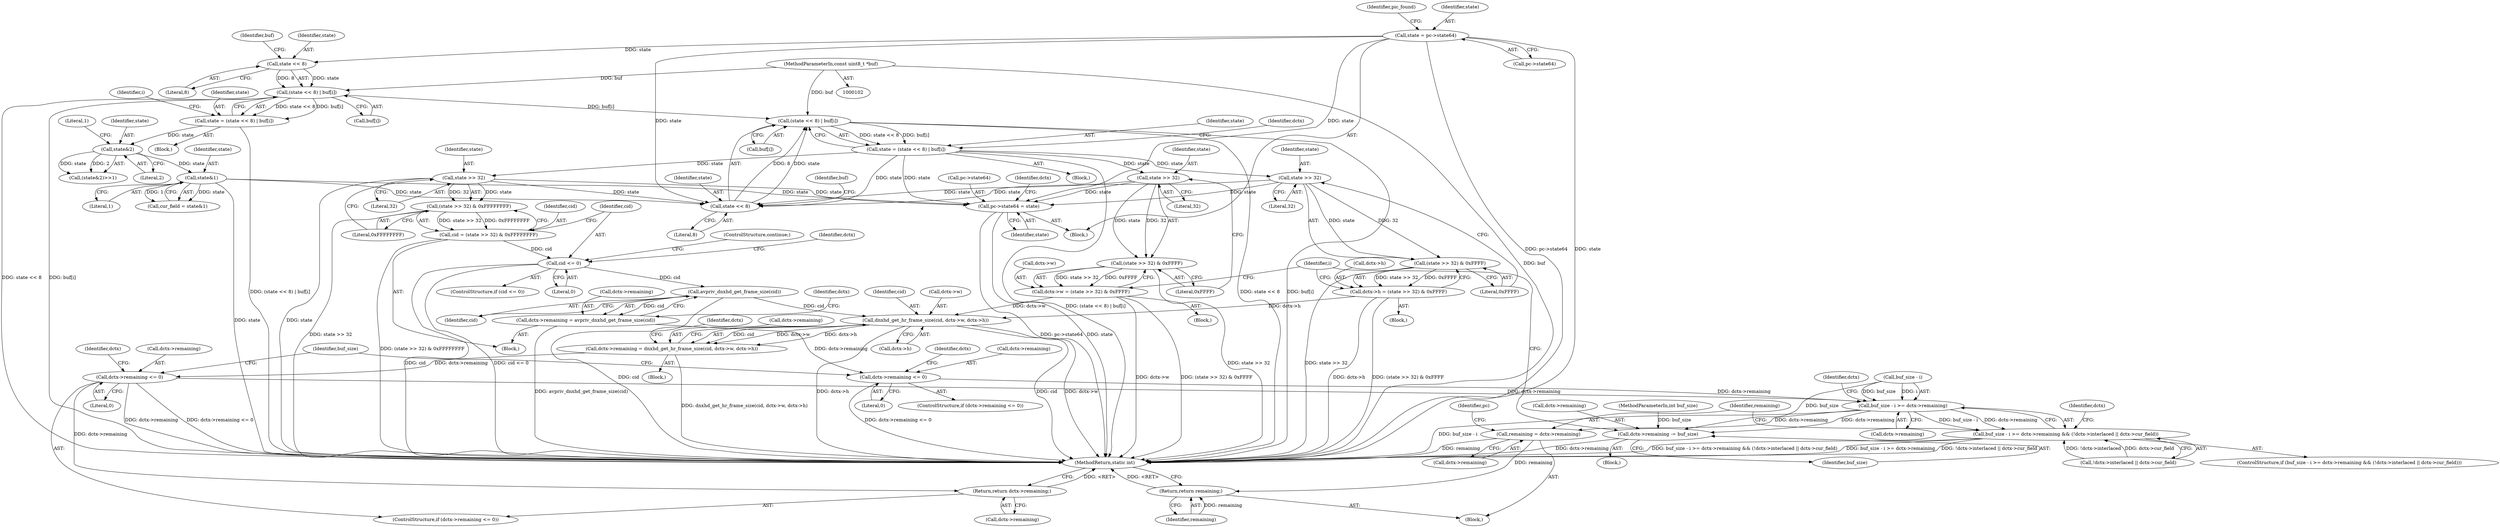 digraph "1_FFmpeg_31c1c0b46a7021802c3d1d18039fca30dba5a14e@array" {
"1000220" [label="(Call,(state << 8) | buf[i])"];
"1000221" [label="(Call,state << 8)"];
"1000218" [label="(Call,state = (state << 8) | buf[i])"];
"1000220" [label="(Call,(state << 8) | buf[i])"];
"1000158" [label="(Call,(state << 8) | buf[i])"];
"1000159" [label="(Call,state << 8)"];
"1000115" [label="(Call,state = pc->state64)"];
"1000104" [label="(MethodParameterIn,const uint8_t *buf)"];
"1000239" [label="(Call,state >> 32)"];
"1000180" [label="(Call,state&1)"];
"1000174" [label="(Call,state&2)"];
"1000156" [label="(Call,state = (state << 8) | buf[i])"];
"1000272" [label="(Call,state >> 32)"];
"1000256" [label="(Call,state >> 32)"];
"1000238" [label="(Call,(state >> 32) & 0xFFFF)"];
"1000234" [label="(Call,dctx->h = (state >> 32) & 0xFFFF)"];
"1000298" [label="(Call,dnxhd_get_hr_frame_size(cid, dctx->w, dctx->h))"];
"1000294" [label="(Call,dctx->remaining = dnxhd_get_hr_frame_size(cid, dctx->w, dctx->h))"];
"1000307" [label="(Call,dctx->remaining <= 0)"];
"1000312" [label="(Return,return dctx->remaining;)"];
"1000318" [label="(Call,buf_size - i >= dctx->remaining)"];
"1000317" [label="(Call,buf_size - i >= dctx->remaining && (!dctx->interlaced || dctx->cur_field))"];
"1000335" [label="(Call,remaining = dctx->remaining)"];
"1000371" [label="(Return,return remaining;)"];
"1000375" [label="(Call,dctx->remaining -= buf_size)"];
"1000442" [label="(Call,pc->state64 = state)"];
"1000255" [label="(Call,(state >> 32) & 0xFFFF)"];
"1000251" [label="(Call,dctx->w = (state >> 32) & 0xFFFF)"];
"1000271" [label="(Call,(state >> 32) & 0xFFFFFFFF)"];
"1000269" [label="(Call,cid = (state >> 32) & 0xFFFFFFFF)"];
"1000277" [label="(Call,cid <= 0)"];
"1000285" [label="(Call,avpriv_dnxhd_get_frame_size(cid))"];
"1000281" [label="(Call,dctx->remaining = avpriv_dnxhd_get_frame_size(cid))"];
"1000288" [label="(Call,dctx->remaining <= 0)"];
"1000287" [label="(ControlStructure,if (dctx->remaining <= 0))"];
"1000333" [label="(Block,)"];
"1000316" [label="(ControlStructure,if (buf_size - i >= dctx->remaining && (!dctx->interlaced || dctx->cur_field)))"];
"1000155" [label="(Block,)"];
"1000294" [label="(Call,dctx->remaining = dnxhd_get_hr_frame_size(cid, dctx->w, dctx->h))"];
"1000320" [label="(Identifier,buf_size)"];
"1000293" [label="(Block,)"];
"1000328" [label="(Identifier,dctx)"];
"1000218" [label="(Call,state = (state << 8) | buf[i])"];
"1000307" [label="(Call,dctx->remaining <= 0)"];
"1000317" [label="(Call,buf_size - i >= dctx->remaining && (!dctx->interlaced || dctx->cur_field))"];
"1000259" [label="(Literal,0xFFFF)"];
"1000377" [label="(Identifier,dctx)"];
"1000219" [label="(Identifier,state)"];
"1000161" [label="(Literal,8)"];
"1000240" [label="(Identifier,state)"];
"1000374" [label="(Block,)"];
"1000177" [label="(Literal,1)"];
"1000276" [label="(ControlStructure,if (cid <= 0))"];
"1000281" [label="(Call,dctx->remaining = avpriv_dnxhd_get_frame_size(cid))"];
"1000272" [label="(Call,state >> 32)"];
"1000295" [label="(Call,dctx->remaining)"];
"1000290" [label="(Identifier,dctx)"];
"1000273" [label="(Identifier,state)"];
"1000375" [label="(Call,dctx->remaining -= buf_size)"];
"1000167" [label="(Identifier,i)"];
"1000157" [label="(Identifier,state)"];
"1000251" [label="(Call,dctx->w = (state >> 32) & 0xFFFF)"];
"1000300" [label="(Call,dctx->w)"];
"1000371" [label="(Return,return remaining;)"];
"1000336" [label="(Identifier,remaining)"];
"1000182" [label="(Literal,1)"];
"1000176" [label="(Literal,2)"];
"1000296" [label="(Identifier,dctx)"];
"1000342" [label="(Identifier,pc)"];
"1000225" [label="(Identifier,buf)"];
"1000162" [label="(Call,buf[i])"];
"1000299" [label="(Identifier,cid)"];
"1000267" [label="(Block,)"];
"1000285" [label="(Call,avpriv_dnxhd_get_frame_size(cid))"];
"1000104" [label="(MethodParameterIn,const uint8_t *buf)"];
"1000288" [label="(Call,dctx->remaining <= 0)"];
"1000337" [label="(Call,dctx->remaining)"];
"1000250" [label="(Block,)"];
"1000160" [label="(Identifier,state)"];
"1000238" [label="(Call,(state >> 32) & 0xFFFF)"];
"1000222" [label="(Identifier,state)"];
"1000221" [label="(Call,state << 8)"];
"1000255" [label="(Call,(state >> 32) & 0xFFFF)"];
"1000376" [label="(Call,dctx->remaining)"];
"1000314" [label="(Identifier,dctx)"];
"1000379" [label="(Identifier,buf_size)"];
"1000306" [label="(ControlStructure,if (dctx->remaining <= 0))"];
"1000372" [label="(Identifier,remaining)"];
"1000274" [label="(Literal,32)"];
"1000280" [label="(ControlStructure,continue;)"];
"1000443" [label="(Call,pc->state64)"];
"1000234" [label="(Call,dctx->h = (state >> 32) & 0xFFFF)"];
"1000446" [label="(Identifier,state)"];
"1000325" [label="(Call,!dctx->interlaced || dctx->cur_field)"];
"1000122" [label="(Identifier,pic_found)"];
"1000298" [label="(Call,dnxhd_get_hr_frame_size(cid, dctx->w, dctx->h))"];
"1000322" [label="(Call,dctx->remaining)"];
"1000233" [label="(Block,)"];
"1000159" [label="(Call,state << 8)"];
"1000277" [label="(Call,cid <= 0)"];
"1000241" [label="(Literal,32)"];
"1000257" [label="(Identifier,state)"];
"1000252" [label="(Call,dctx->w)"];
"1000235" [label="(Call,dctx->h)"];
"1000180" [label="(Call,state&1)"];
"1000181" [label="(Identifier,state)"];
"1000335" [label="(Call,remaining = dctx->remaining)"];
"1000449" [label="(Identifier,dctx)"];
"1000116" [label="(Identifier,state)"];
"1000173" [label="(Call,(state&2)>>1)"];
"1000115" [label="(Call,state = pc->state64)"];
"1000319" [label="(Call,buf_size - i)"];
"1000286" [label="(Identifier,cid)"];
"1000230" [label="(Identifier,dctx)"];
"1000105" [label="(MethodParameterIn,int buf_size)"];
"1000158" [label="(Call,(state << 8) | buf[i])"];
"1000279" [label="(Literal,0)"];
"1000312" [label="(Return,return dctx->remaining;)"];
"1000459" [label="(MethodReturn,static int)"];
"1000220" [label="(Call,(state << 8) | buf[i])"];
"1000282" [label="(Call,dctx->remaining)"];
"1000269" [label="(Call,cid = (state >> 32) & 0xFFFFFFFF)"];
"1000309" [label="(Identifier,dctx)"];
"1000175" [label="(Identifier,state)"];
"1000117" [label="(Call,pc->state64)"];
"1000256" [label="(Call,state >> 32)"];
"1000163" [label="(Identifier,buf)"];
"1000275" [label="(Literal,0xFFFFFFFF)"];
"1000318" [label="(Call,buf_size - i >= dctx->remaining)"];
"1000278" [label="(Identifier,cid)"];
"1000224" [label="(Call,buf[i])"];
"1000271" [label="(Call,(state >> 32) & 0xFFFFFFFF)"];
"1000174" [label="(Call,state&2)"];
"1000311" [label="(Literal,0)"];
"1000270" [label="(Identifier,cid)"];
"1000239" [label="(Call,state >> 32)"];
"1000178" [label="(Call,cur_field = state&1)"];
"1000213" [label="(Block,)"];
"1000313" [label="(Call,dctx->remaining)"];
"1000308" [label="(Call,dctx->remaining)"];
"1000442" [label="(Call,pc->state64 = state)"];
"1000242" [label="(Literal,0xFFFF)"];
"1000289" [label="(Call,dctx->remaining)"];
"1000258" [label="(Literal,32)"];
"1000212" [label="(Identifier,i)"];
"1000292" [label="(Literal,0)"];
"1000156" [label="(Call,state = (state << 8) | buf[i])"];
"1000106" [label="(Block,)"];
"1000303" [label="(Call,dctx->h)"];
"1000283" [label="(Identifier,dctx)"];
"1000223" [label="(Literal,8)"];
"1000220" -> "1000218"  [label="AST: "];
"1000220" -> "1000224"  [label="CFG: "];
"1000221" -> "1000220"  [label="AST: "];
"1000224" -> "1000220"  [label="AST: "];
"1000218" -> "1000220"  [label="CFG: "];
"1000220" -> "1000459"  [label="DDG: state << 8"];
"1000220" -> "1000459"  [label="DDG: buf[i]"];
"1000220" -> "1000218"  [label="DDG: state << 8"];
"1000220" -> "1000218"  [label="DDG: buf[i]"];
"1000221" -> "1000220"  [label="DDG: state"];
"1000221" -> "1000220"  [label="DDG: 8"];
"1000158" -> "1000220"  [label="DDG: buf[i]"];
"1000104" -> "1000220"  [label="DDG: buf"];
"1000221" -> "1000223"  [label="CFG: "];
"1000222" -> "1000221"  [label="AST: "];
"1000223" -> "1000221"  [label="AST: "];
"1000225" -> "1000221"  [label="CFG: "];
"1000218" -> "1000221"  [label="DDG: state"];
"1000239" -> "1000221"  [label="DDG: state"];
"1000180" -> "1000221"  [label="DDG: state"];
"1000272" -> "1000221"  [label="DDG: state"];
"1000256" -> "1000221"  [label="DDG: state"];
"1000115" -> "1000221"  [label="DDG: state"];
"1000218" -> "1000213"  [label="AST: "];
"1000219" -> "1000218"  [label="AST: "];
"1000230" -> "1000218"  [label="CFG: "];
"1000218" -> "1000459"  [label="DDG: (state << 8) | buf[i]"];
"1000218" -> "1000239"  [label="DDG: state"];
"1000218" -> "1000256"  [label="DDG: state"];
"1000218" -> "1000272"  [label="DDG: state"];
"1000218" -> "1000442"  [label="DDG: state"];
"1000158" -> "1000156"  [label="AST: "];
"1000158" -> "1000162"  [label="CFG: "];
"1000159" -> "1000158"  [label="AST: "];
"1000162" -> "1000158"  [label="AST: "];
"1000156" -> "1000158"  [label="CFG: "];
"1000158" -> "1000459"  [label="DDG: state << 8"];
"1000158" -> "1000459"  [label="DDG: buf[i]"];
"1000158" -> "1000156"  [label="DDG: state << 8"];
"1000158" -> "1000156"  [label="DDG: buf[i]"];
"1000159" -> "1000158"  [label="DDG: state"];
"1000159" -> "1000158"  [label="DDG: 8"];
"1000104" -> "1000158"  [label="DDG: buf"];
"1000159" -> "1000161"  [label="CFG: "];
"1000160" -> "1000159"  [label="AST: "];
"1000161" -> "1000159"  [label="AST: "];
"1000163" -> "1000159"  [label="CFG: "];
"1000115" -> "1000159"  [label="DDG: state"];
"1000115" -> "1000106"  [label="AST: "];
"1000115" -> "1000117"  [label="CFG: "];
"1000116" -> "1000115"  [label="AST: "];
"1000117" -> "1000115"  [label="AST: "];
"1000122" -> "1000115"  [label="CFG: "];
"1000115" -> "1000459"  [label="DDG: pc->state64"];
"1000115" -> "1000459"  [label="DDG: state"];
"1000115" -> "1000442"  [label="DDG: state"];
"1000104" -> "1000102"  [label="AST: "];
"1000104" -> "1000459"  [label="DDG: buf"];
"1000239" -> "1000238"  [label="AST: "];
"1000239" -> "1000241"  [label="CFG: "];
"1000240" -> "1000239"  [label="AST: "];
"1000241" -> "1000239"  [label="AST: "];
"1000242" -> "1000239"  [label="CFG: "];
"1000239" -> "1000238"  [label="DDG: state"];
"1000239" -> "1000238"  [label="DDG: 32"];
"1000239" -> "1000442"  [label="DDG: state"];
"1000180" -> "1000178"  [label="AST: "];
"1000180" -> "1000182"  [label="CFG: "];
"1000181" -> "1000180"  [label="AST: "];
"1000182" -> "1000180"  [label="AST: "];
"1000178" -> "1000180"  [label="CFG: "];
"1000180" -> "1000459"  [label="DDG: state"];
"1000180" -> "1000178"  [label="DDG: state"];
"1000180" -> "1000178"  [label="DDG: 1"];
"1000174" -> "1000180"  [label="DDG: state"];
"1000180" -> "1000442"  [label="DDG: state"];
"1000174" -> "1000173"  [label="AST: "];
"1000174" -> "1000176"  [label="CFG: "];
"1000175" -> "1000174"  [label="AST: "];
"1000176" -> "1000174"  [label="AST: "];
"1000177" -> "1000174"  [label="CFG: "];
"1000174" -> "1000173"  [label="DDG: state"];
"1000174" -> "1000173"  [label="DDG: 2"];
"1000156" -> "1000174"  [label="DDG: state"];
"1000156" -> "1000155"  [label="AST: "];
"1000157" -> "1000156"  [label="AST: "];
"1000167" -> "1000156"  [label="CFG: "];
"1000156" -> "1000459"  [label="DDG: (state << 8) | buf[i]"];
"1000272" -> "1000271"  [label="AST: "];
"1000272" -> "1000274"  [label="CFG: "];
"1000273" -> "1000272"  [label="AST: "];
"1000274" -> "1000272"  [label="AST: "];
"1000275" -> "1000272"  [label="CFG: "];
"1000272" -> "1000459"  [label="DDG: state"];
"1000272" -> "1000271"  [label="DDG: state"];
"1000272" -> "1000271"  [label="DDG: 32"];
"1000272" -> "1000442"  [label="DDG: state"];
"1000256" -> "1000255"  [label="AST: "];
"1000256" -> "1000258"  [label="CFG: "];
"1000257" -> "1000256"  [label="AST: "];
"1000258" -> "1000256"  [label="AST: "];
"1000259" -> "1000256"  [label="CFG: "];
"1000256" -> "1000255"  [label="DDG: state"];
"1000256" -> "1000255"  [label="DDG: 32"];
"1000256" -> "1000442"  [label="DDG: state"];
"1000238" -> "1000234"  [label="AST: "];
"1000238" -> "1000242"  [label="CFG: "];
"1000242" -> "1000238"  [label="AST: "];
"1000234" -> "1000238"  [label="CFG: "];
"1000238" -> "1000459"  [label="DDG: state >> 32"];
"1000238" -> "1000234"  [label="DDG: state >> 32"];
"1000238" -> "1000234"  [label="DDG: 0xFFFF"];
"1000234" -> "1000233"  [label="AST: "];
"1000235" -> "1000234"  [label="AST: "];
"1000212" -> "1000234"  [label="CFG: "];
"1000234" -> "1000459"  [label="DDG: dctx->h"];
"1000234" -> "1000459"  [label="DDG: (state >> 32) & 0xFFFF"];
"1000234" -> "1000298"  [label="DDG: dctx->h"];
"1000298" -> "1000294"  [label="AST: "];
"1000298" -> "1000303"  [label="CFG: "];
"1000299" -> "1000298"  [label="AST: "];
"1000300" -> "1000298"  [label="AST: "];
"1000303" -> "1000298"  [label="AST: "];
"1000294" -> "1000298"  [label="CFG: "];
"1000298" -> "1000459"  [label="DDG: dctx->h"];
"1000298" -> "1000459"  [label="DDG: cid"];
"1000298" -> "1000459"  [label="DDG: dctx->w"];
"1000298" -> "1000294"  [label="DDG: cid"];
"1000298" -> "1000294"  [label="DDG: dctx->w"];
"1000298" -> "1000294"  [label="DDG: dctx->h"];
"1000285" -> "1000298"  [label="DDG: cid"];
"1000251" -> "1000298"  [label="DDG: dctx->w"];
"1000294" -> "1000293"  [label="AST: "];
"1000295" -> "1000294"  [label="AST: "];
"1000309" -> "1000294"  [label="CFG: "];
"1000294" -> "1000459"  [label="DDG: dnxhd_get_hr_frame_size(cid, dctx->w, dctx->h)"];
"1000294" -> "1000307"  [label="DDG: dctx->remaining"];
"1000307" -> "1000306"  [label="AST: "];
"1000307" -> "1000311"  [label="CFG: "];
"1000308" -> "1000307"  [label="AST: "];
"1000311" -> "1000307"  [label="AST: "];
"1000314" -> "1000307"  [label="CFG: "];
"1000320" -> "1000307"  [label="CFG: "];
"1000307" -> "1000459"  [label="DDG: dctx->remaining <= 0"];
"1000307" -> "1000459"  [label="DDG: dctx->remaining"];
"1000307" -> "1000312"  [label="DDG: dctx->remaining"];
"1000307" -> "1000318"  [label="DDG: dctx->remaining"];
"1000312" -> "1000306"  [label="AST: "];
"1000312" -> "1000313"  [label="CFG: "];
"1000313" -> "1000312"  [label="AST: "];
"1000459" -> "1000312"  [label="CFG: "];
"1000312" -> "1000459"  [label="DDG: <RET>"];
"1000318" -> "1000317"  [label="AST: "];
"1000318" -> "1000322"  [label="CFG: "];
"1000319" -> "1000318"  [label="AST: "];
"1000322" -> "1000318"  [label="AST: "];
"1000328" -> "1000318"  [label="CFG: "];
"1000317" -> "1000318"  [label="CFG: "];
"1000318" -> "1000459"  [label="DDG: buf_size - i"];
"1000318" -> "1000317"  [label="DDG: buf_size - i"];
"1000318" -> "1000317"  [label="DDG: dctx->remaining"];
"1000319" -> "1000318"  [label="DDG: buf_size"];
"1000319" -> "1000318"  [label="DDG: i"];
"1000288" -> "1000318"  [label="DDG: dctx->remaining"];
"1000318" -> "1000335"  [label="DDG: dctx->remaining"];
"1000318" -> "1000375"  [label="DDG: dctx->remaining"];
"1000317" -> "1000316"  [label="AST: "];
"1000317" -> "1000325"  [label="CFG: "];
"1000325" -> "1000317"  [label="AST: "];
"1000336" -> "1000317"  [label="CFG: "];
"1000377" -> "1000317"  [label="CFG: "];
"1000317" -> "1000459"  [label="DDG: buf_size - i >= dctx->remaining"];
"1000317" -> "1000459"  [label="DDG: !dctx->interlaced || dctx->cur_field"];
"1000317" -> "1000459"  [label="DDG: buf_size - i >= dctx->remaining && (!dctx->interlaced || dctx->cur_field)"];
"1000325" -> "1000317"  [label="DDG: !dctx->interlaced"];
"1000325" -> "1000317"  [label="DDG: dctx->cur_field"];
"1000335" -> "1000333"  [label="AST: "];
"1000335" -> "1000337"  [label="CFG: "];
"1000336" -> "1000335"  [label="AST: "];
"1000337" -> "1000335"  [label="AST: "];
"1000342" -> "1000335"  [label="CFG: "];
"1000335" -> "1000459"  [label="DDG: remaining"];
"1000335" -> "1000371"  [label="DDG: remaining"];
"1000371" -> "1000333"  [label="AST: "];
"1000371" -> "1000372"  [label="CFG: "];
"1000372" -> "1000371"  [label="AST: "];
"1000459" -> "1000371"  [label="CFG: "];
"1000371" -> "1000459"  [label="DDG: <RET>"];
"1000372" -> "1000371"  [label="DDG: remaining"];
"1000375" -> "1000374"  [label="AST: "];
"1000375" -> "1000379"  [label="CFG: "];
"1000376" -> "1000375"  [label="AST: "];
"1000379" -> "1000375"  [label="AST: "];
"1000212" -> "1000375"  [label="CFG: "];
"1000375" -> "1000459"  [label="DDG: dctx->remaining"];
"1000319" -> "1000375"  [label="DDG: buf_size"];
"1000105" -> "1000375"  [label="DDG: buf_size"];
"1000442" -> "1000106"  [label="AST: "];
"1000442" -> "1000446"  [label="CFG: "];
"1000443" -> "1000442"  [label="AST: "];
"1000446" -> "1000442"  [label="AST: "];
"1000449" -> "1000442"  [label="CFG: "];
"1000442" -> "1000459"  [label="DDG: pc->state64"];
"1000442" -> "1000459"  [label="DDG: state"];
"1000255" -> "1000251"  [label="AST: "];
"1000255" -> "1000259"  [label="CFG: "];
"1000259" -> "1000255"  [label="AST: "];
"1000251" -> "1000255"  [label="CFG: "];
"1000255" -> "1000459"  [label="DDG: state >> 32"];
"1000255" -> "1000251"  [label="DDG: state >> 32"];
"1000255" -> "1000251"  [label="DDG: 0xFFFF"];
"1000251" -> "1000250"  [label="AST: "];
"1000252" -> "1000251"  [label="AST: "];
"1000212" -> "1000251"  [label="CFG: "];
"1000251" -> "1000459"  [label="DDG: (state >> 32) & 0xFFFF"];
"1000251" -> "1000459"  [label="DDG: dctx->w"];
"1000271" -> "1000269"  [label="AST: "];
"1000271" -> "1000275"  [label="CFG: "];
"1000275" -> "1000271"  [label="AST: "];
"1000269" -> "1000271"  [label="CFG: "];
"1000271" -> "1000459"  [label="DDG: state >> 32"];
"1000271" -> "1000269"  [label="DDG: state >> 32"];
"1000271" -> "1000269"  [label="DDG: 0xFFFFFFFF"];
"1000269" -> "1000267"  [label="AST: "];
"1000270" -> "1000269"  [label="AST: "];
"1000278" -> "1000269"  [label="CFG: "];
"1000269" -> "1000459"  [label="DDG: (state >> 32) & 0xFFFFFFFF"];
"1000269" -> "1000277"  [label="DDG: cid"];
"1000277" -> "1000276"  [label="AST: "];
"1000277" -> "1000279"  [label="CFG: "];
"1000278" -> "1000277"  [label="AST: "];
"1000279" -> "1000277"  [label="AST: "];
"1000280" -> "1000277"  [label="CFG: "];
"1000283" -> "1000277"  [label="CFG: "];
"1000277" -> "1000459"  [label="DDG: cid"];
"1000277" -> "1000459"  [label="DDG: cid <= 0"];
"1000277" -> "1000285"  [label="DDG: cid"];
"1000285" -> "1000281"  [label="AST: "];
"1000285" -> "1000286"  [label="CFG: "];
"1000286" -> "1000285"  [label="AST: "];
"1000281" -> "1000285"  [label="CFG: "];
"1000285" -> "1000459"  [label="DDG: cid"];
"1000285" -> "1000281"  [label="DDG: cid"];
"1000281" -> "1000267"  [label="AST: "];
"1000282" -> "1000281"  [label="AST: "];
"1000290" -> "1000281"  [label="CFG: "];
"1000281" -> "1000459"  [label="DDG: avpriv_dnxhd_get_frame_size(cid)"];
"1000281" -> "1000288"  [label="DDG: dctx->remaining"];
"1000288" -> "1000287"  [label="AST: "];
"1000288" -> "1000292"  [label="CFG: "];
"1000289" -> "1000288"  [label="AST: "];
"1000292" -> "1000288"  [label="AST: "];
"1000296" -> "1000288"  [label="CFG: "];
"1000320" -> "1000288"  [label="CFG: "];
"1000288" -> "1000459"  [label="DDG: dctx->remaining <= 0"];
}
